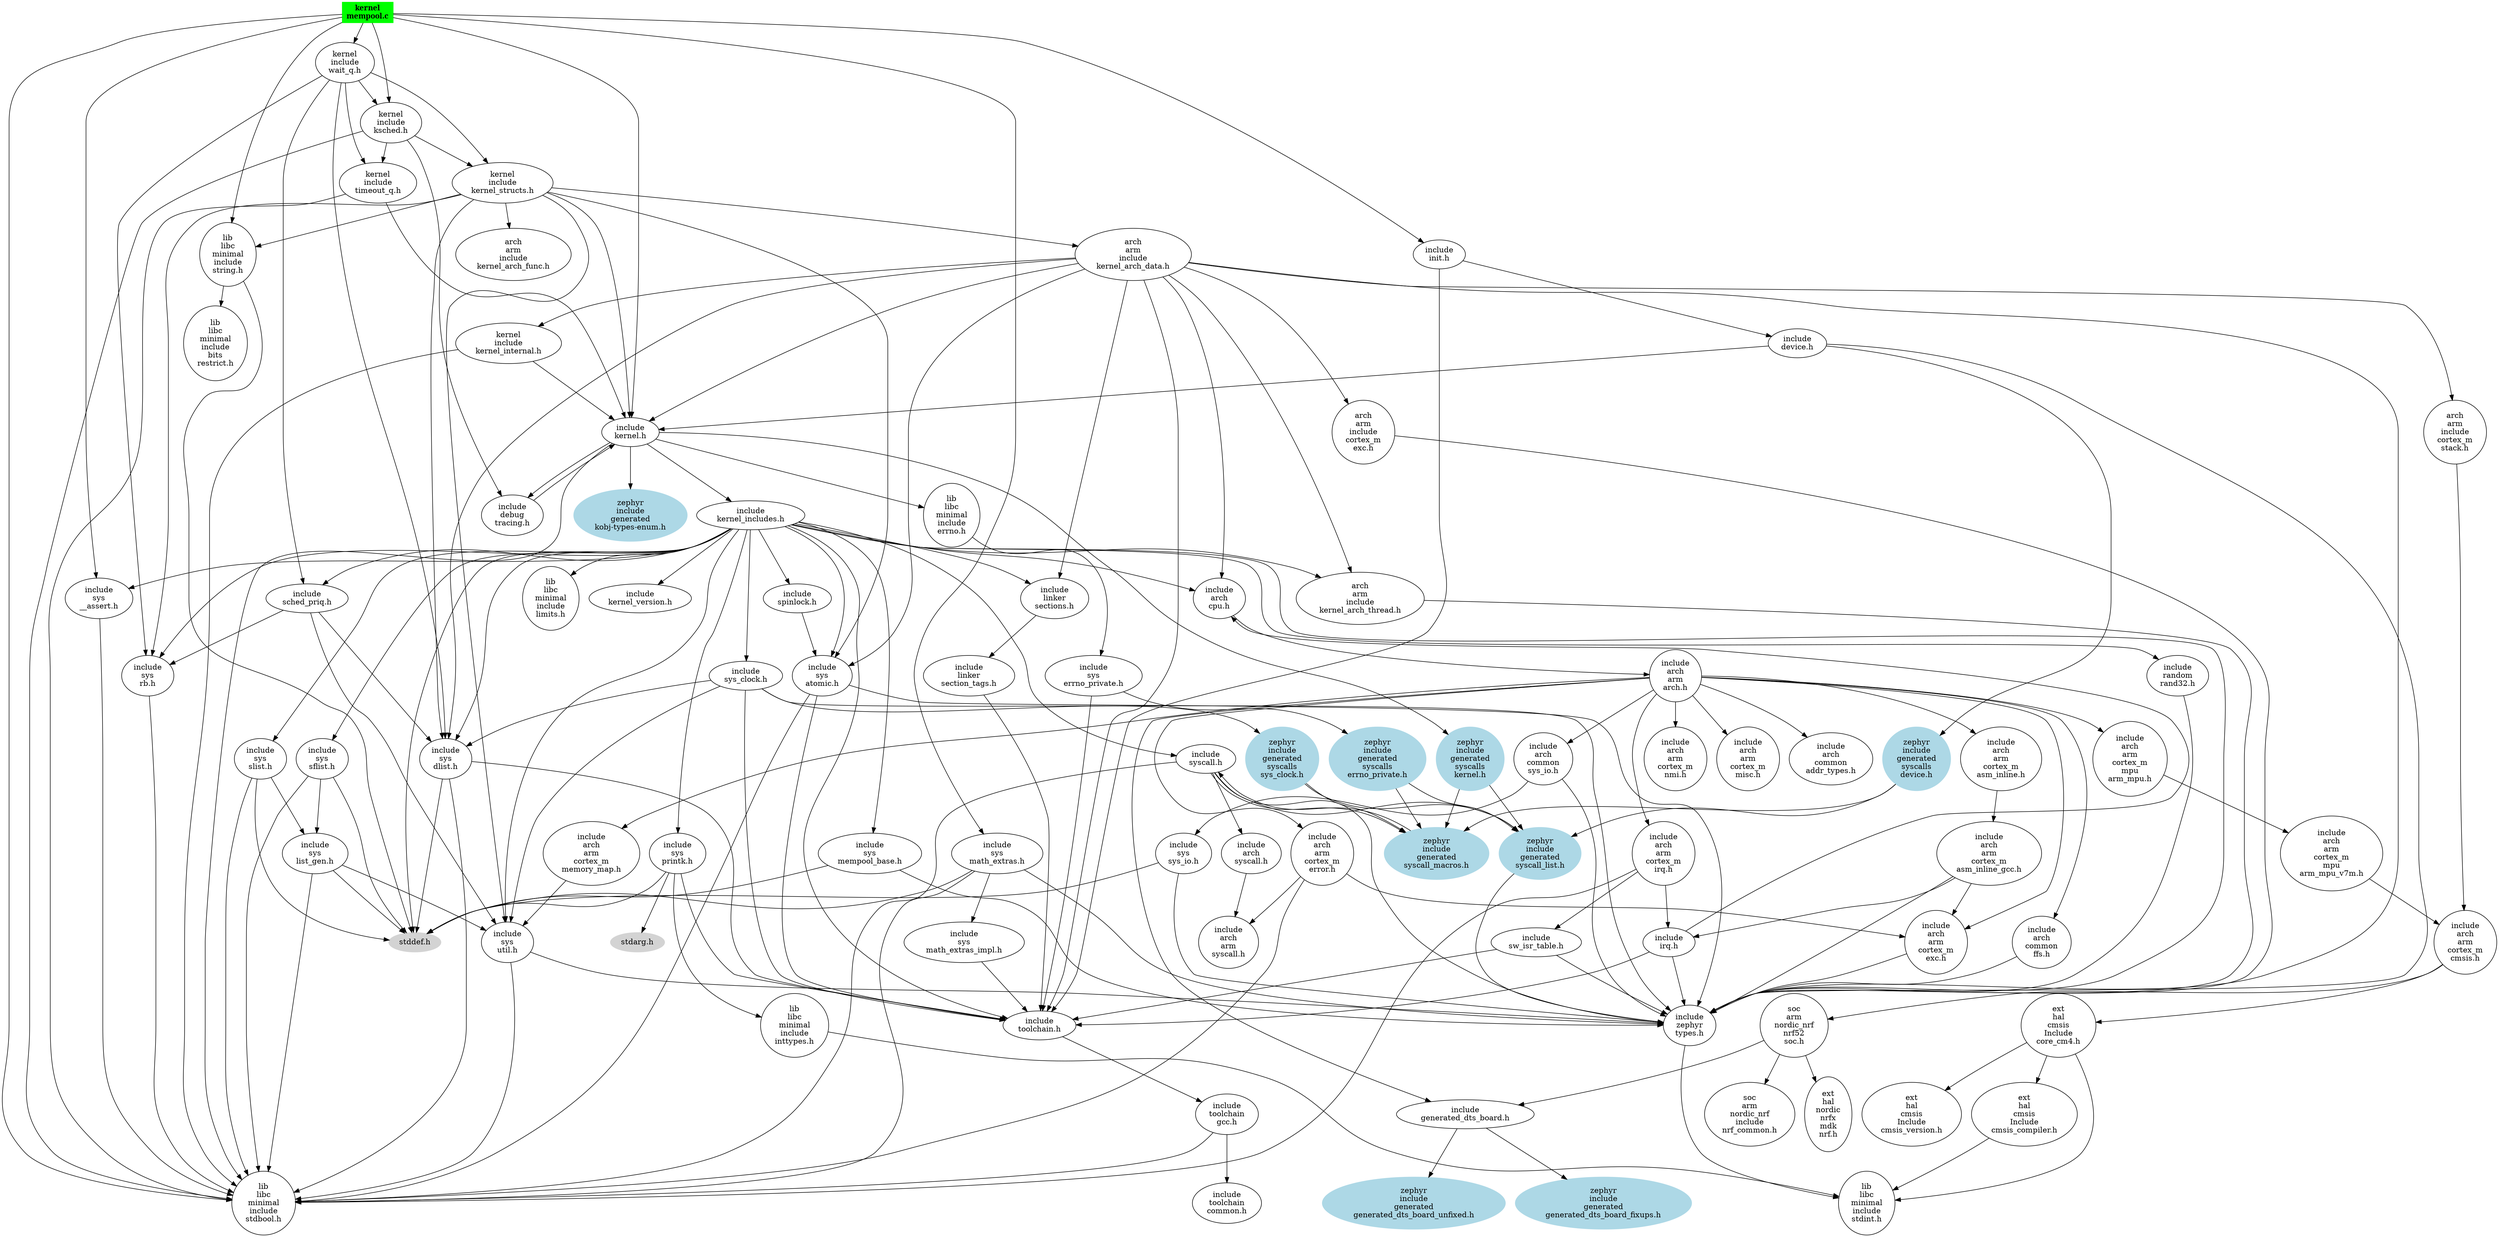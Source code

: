 // Include Map for C:\D\Sources\Zephyr.west\zephyrproject\zephyr\kernel\mempool.c
digraph {
	"kernel
mempool.c" [label="kernel
mempool.c" color=green fontname=bold shape=box style=filled]
	"kernel
mempool.c" -> "include
kernel.h"
	"kernel
mempool.c" -> "kernel
include
ksched.h"
	"kernel
mempool.c" -> "kernel
include
wait_q.h"
	"kernel
mempool.c" -> "include
init.h"
	"kernel
mempool.c" -> "lib
libc
minimal
include
string.h"
	"kernel
mempool.c" -> "include
sys
__assert.h"
	"kernel
mempool.c" -> "include
sys
math_extras.h"
	"kernel
mempool.c" -> "lib
libc
minimal
include
stdbool.h"
	"include
kernel.h" [label="include
kernel.h" color=black fontname="" shape=oval style=""]
	"include
kernel.h" -> "include
kernel_includes.h"
	"include
kernel.h" -> "lib
libc
minimal
include
errno.h"
	"include
kernel.h" -> "lib
libc
minimal
include
stdbool.h"
	"include
kernel.h" -> "zephyr
include
generated
kobj-types-enum.h"
	"include
kernel.h" -> "include
debug
tracing.h"
	"include
kernel.h" -> "zephyr
include
generated
syscalls
kernel.h"
	"kernel
include
ksched.h" [label="kernel
include
ksched.h" color=black fontname="" shape=oval style=""]
	"kernel
include
ksched.h" -> "kernel
include
kernel_structs.h"
	"kernel
include
ksched.h" -> "kernel
include
timeout_q.h"
	"kernel
include
ksched.h" -> "include
debug
tracing.h"
	"kernel
include
ksched.h" -> "lib
libc
minimal
include
stdbool.h"
	"kernel
include
wait_q.h" [label="kernel
include
wait_q.h" color=black fontname="" shape=oval style=""]
	"kernel
include
wait_q.h" -> "kernel
include
kernel_structs.h"
	"kernel
include
wait_q.h" -> "include
sys
dlist.h"
	"kernel
include
wait_q.h" -> "include
sys
rb.h"
	"kernel
include
wait_q.h" -> "kernel
include
ksched.h"
	"kernel
include
wait_q.h" -> "include
sched_priq.h"
	"kernel
include
wait_q.h" -> "kernel
include
timeout_q.h"
	"include
init.h" [label="include
init.h" color=black fontname="" shape=oval style=""]
	"include
init.h" -> "include
device.h"
	"include
init.h" -> "include
toolchain.h"
	"lib
libc
minimal
include
string.h" [label="lib
libc
minimal
include
string.h" color=black fontname="" shape=oval style=""]
	"lib
libc
minimal
include
string.h" -> "stddef.h"
	"lib
libc
minimal
include
string.h" -> "lib
libc
minimal
include
bits
restrict.h"
	"include
sys
__assert.h" [label="include
sys
__assert.h" color=black fontname="" shape=oval style=""]
	"include
sys
__assert.h" -> "lib
libc
minimal
include
stdbool.h"
	"include
sys
math_extras.h" [label="include
sys
math_extras.h" color=black fontname="" shape=oval style=""]
	"include
sys
math_extras.h" -> "include
zephyr
types.h"
	"include
sys
math_extras.h" -> "lib
libc
minimal
include
stdbool.h"
	"include
sys
math_extras.h" -> "stddef.h"
	"include
sys
math_extras.h" -> "include
sys
math_extras_impl.h"
	"lib
libc
minimal
include
stdbool.h" [label="lib
libc
minimal
include
stdbool.h" color=black fontname="" shape=oval style=""]
	"include
kernel_includes.h" [label="include
kernel_includes.h" color=black fontname="" shape=oval style=""]
	"include
kernel_includes.h" -> "stddef.h"
	"include
kernel_includes.h" -> "include
zephyr
types.h"
	"include
kernel_includes.h" -> "lib
libc
minimal
include
limits.h"
	"include
kernel_includes.h" -> "include
toolchain.h"
	"include
kernel_includes.h" -> "include
linker
sections.h"
	"include
kernel_includes.h" -> "include
sys
atomic.h"
	"include
kernel_includes.h" -> "include
sys
__assert.h"
	"include
kernel_includes.h" -> "include
sched_priq.h"
	"include
kernel_includes.h" -> "include
sys
dlist.h"
	"include
kernel_includes.h" -> "include
sys
slist.h"
	"include
kernel_includes.h" -> "include
sys
sflist.h"
	"include
kernel_includes.h" -> "include
sys
util.h"
	"include
kernel_includes.h" -> "include
sys
mempool_base.h"
	"include
kernel_includes.h" -> "include
kernel_version.h"
	"include
kernel_includes.h" -> "include
random
rand32.h"
	"include
kernel_includes.h" -> "arch
arm
include
kernel_arch_thread.h"
	"include
kernel_includes.h" -> "include
syscall.h"
	"include
kernel_includes.h" -> "include
sys
printk.h"
	"include
kernel_includes.h" -> "include
arch
cpu.h"
	"include
kernel_includes.h" -> "include
sys
rb.h"
	"include
kernel_includes.h" -> "include
sys_clock.h"
	"include
kernel_includes.h" -> "include
spinlock.h"
	"lib
libc
minimal
include
errno.h" [label="lib
libc
minimal
include
errno.h" color=black fontname="" shape=oval style=""]
	"lib
libc
minimal
include
errno.h" -> "include
sys
errno_private.h"
	"zephyr
include
generated
kobj-types-enum.h" [label="zephyr
include
generated
kobj-types-enum.h" color=lightblue fontname="" shape=oval style=filled]
	"include
debug
tracing.h" [label="include
debug
tracing.h" color=black fontname="" shape=oval style=""]
	"include
debug
tracing.h" -> "include
kernel.h"
	"zephyr
include
generated
syscalls
kernel.h" [label="zephyr
include
generated
syscalls
kernel.h" color=lightblue fontname="" shape=oval style=filled]
	"zephyr
include
generated
syscalls
kernel.h" -> "zephyr
include
generated
syscall_list.h"
	"zephyr
include
generated
syscalls
kernel.h" -> "zephyr
include
generated
syscall_macros.h"
	"kernel
include
kernel_structs.h" [label="kernel
include
kernel_structs.h" color=black fontname="" shape=oval style=""]
	"kernel
include
kernel_structs.h" -> "include
kernel.h"
	"kernel
include
kernel_structs.h" -> "include
sys
atomic.h"
	"kernel
include
kernel_structs.h" -> "include
sys
dlist.h"
	"kernel
include
kernel_structs.h" -> "include
sys
rb.h"
	"kernel
include
kernel_structs.h" -> "include
sys
util.h"
	"kernel
include
kernel_structs.h" -> "lib
libc
minimal
include
string.h"
	"kernel
include
kernel_structs.h" -> "arch
arm
include
kernel_arch_data.h"
	"kernel
include
kernel_structs.h" -> "arch
arm
include
kernel_arch_func.h"
	"kernel
include
timeout_q.h" [label="kernel
include
timeout_q.h" color=black fontname="" shape=oval style=""]
	"kernel
include
timeout_q.h" -> "include
kernel.h"
	"kernel
include
timeout_q.h" -> "lib
libc
minimal
include
stdbool.h"
	"include
sys
dlist.h" [label="include
sys
dlist.h" color=black fontname="" shape=oval style=""]
	"include
sys
dlist.h" -> "stddef.h"
	"include
sys
dlist.h" -> "lib
libc
minimal
include
stdbool.h"
	"include
sys
dlist.h" -> "include
toolchain.h"
	"include
sys
rb.h" [label="include
sys
rb.h" color=black fontname="" shape=oval style=""]
	"include
sys
rb.h" -> "lib
libc
minimal
include
stdbool.h"
	"include
sched_priq.h" [label="include
sched_priq.h" color=black fontname="" shape=oval style=""]
	"include
sched_priq.h" -> "include
sys
util.h"
	"include
sched_priq.h" -> "include
sys
dlist.h"
	"include
sched_priq.h" -> "include
sys
rb.h"
	"include
device.h" [label="include
device.h" color=black fontname="" shape=oval style=""]
	"include
device.h" -> "include
kernel.h"
	"include
device.h" -> "include
zephyr
types.h"
	"include
device.h" -> "zephyr
include
generated
syscalls
device.h"
	"include
toolchain.h" [label="include
toolchain.h" color=black fontname="" shape=oval style=""]
	"include
toolchain.h" -> "include
toolchain
gcc.h"
	"stddef.h" [label="stddef.h" color=lightgrey fontname="" shape=oval style=filled]
	"lib
libc
minimal
include
bits
restrict.h" [label="lib
libc
minimal
include
bits
restrict.h" color=black fontname="" shape=oval style=""]
	"include
zephyr
types.h" [label="include
zephyr
types.h" color=black fontname="" shape=oval style=""]
	"include
zephyr
types.h" -> "lib
libc
minimal
include
stdint.h"
	"include
sys
math_extras_impl.h" [label="include
sys
math_extras_impl.h" color=black fontname="" shape=oval style=""]
	"include
sys
math_extras_impl.h" -> "include
toolchain.h"
	"lib
libc
minimal
include
limits.h" [label="lib
libc
minimal
include
limits.h" color=black fontname="" shape=oval style=""]
	"include
linker
sections.h" [label="include
linker
sections.h" color=black fontname="" shape=oval style=""]
	"include
linker
sections.h" -> "include
linker
section_tags.h"
	"include
sys
atomic.h" [label="include
sys
atomic.h" color=black fontname="" shape=oval style=""]
	"include
sys
atomic.h" -> "lib
libc
minimal
include
stdbool.h"
	"include
sys
atomic.h" -> "include
toolchain.h"
	"include
sys
atomic.h" -> "include
zephyr
types.h"
	"include
sys
slist.h" [label="include
sys
slist.h" color=black fontname="" shape=oval style=""]
	"include
sys
slist.h" -> "stddef.h"
	"include
sys
slist.h" -> "lib
libc
minimal
include
stdbool.h"
	"include
sys
slist.h" -> "include
sys
list_gen.h"
	"include
sys
sflist.h" [label="include
sys
sflist.h" color=black fontname="" shape=oval style=""]
	"include
sys
sflist.h" -> "stddef.h"
	"include
sys
sflist.h" -> "lib
libc
minimal
include
stdbool.h"
	"include
sys
sflist.h" -> "include
sys
list_gen.h"
	"include
sys
util.h" [label="include
sys
util.h" color=black fontname="" shape=oval style=""]
	"include
sys
util.h" -> "include
zephyr
types.h"
	"include
sys
util.h" -> "lib
libc
minimal
include
stdbool.h"
	"include
sys
mempool_base.h" [label="include
sys
mempool_base.h" color=black fontname="" shape=oval style=""]
	"include
sys
mempool_base.h" -> "include
zephyr
types.h"
	"include
sys
mempool_base.h" -> "stddef.h"
	"include
kernel_version.h" [label="include
kernel_version.h" color=black fontname="" shape=oval style=""]
	"include
random
rand32.h" [label="include
random
rand32.h" color=black fontname="" shape=oval style=""]
	"include
random
rand32.h" -> "include
zephyr
types.h"
	"arch
arm
include
kernel_arch_thread.h" [label="arch
arm
include
kernel_arch_thread.h" color=black fontname="" shape=oval style=""]
	"arch
arm
include
kernel_arch_thread.h" -> "include
zephyr
types.h"
	"include
syscall.h" [label="include
syscall.h" color=black fontname="" shape=oval style=""]
	"include
syscall.h" -> "zephyr
include
generated
syscall_list.h"
	"include
syscall.h" -> "include
arch
syscall.h"
	"include
syscall.h" -> "lib
libc
minimal
include
stdbool.h"
	"include
syscall.h" -> "include
zephyr
types.h"
	"include
syscall.h" -> "zephyr
include
generated
syscall_macros.h"
	"include
sys
printk.h" [label="include
sys
printk.h" color=black fontname="" shape=oval style=""]
	"include
sys
printk.h" -> "include
toolchain.h"
	"include
sys
printk.h" -> "stddef.h"
	"include
sys
printk.h" -> "stdarg.h"
	"include
sys
printk.h" -> "lib
libc
minimal
include
inttypes.h"
	"include
arch
cpu.h" [label="include
arch
cpu.h" color=black fontname="" shape=oval style=""]
	"include
arch
cpu.h" -> "include
arch
arm
arch.h"
	"include
sys_clock.h" [label="include
sys_clock.h" color=black fontname="" shape=oval style=""]
	"include
sys_clock.h" -> "include
sys
util.h"
	"include
sys_clock.h" -> "include
sys
dlist.h"
	"include
sys_clock.h" -> "include
toolchain.h"
	"include
sys_clock.h" -> "include
zephyr
types.h"
	"include
sys_clock.h" -> "zephyr
include
generated
syscalls
sys_clock.h"
	"include
spinlock.h" [label="include
spinlock.h" color=black fontname="" shape=oval style=""]
	"include
spinlock.h" -> "include
sys
atomic.h"
	"include
sys
errno_private.h" [label="include
sys
errno_private.h" color=black fontname="" shape=oval style=""]
	"include
sys
errno_private.h" -> "include
toolchain.h"
	"include
sys
errno_private.h" -> "zephyr
include
generated
syscalls
errno_private.h"
	"zephyr
include
generated
syscall_list.h" [label="zephyr
include
generated
syscall_list.h" color=lightblue fontname="" shape=oval style=filled]
	"zephyr
include
generated
syscall_list.h" -> "include
zephyr
types.h"
	"zephyr
include
generated
syscall_macros.h" [label="zephyr
include
generated
syscall_macros.h" color=lightblue fontname="" shape=oval style=filled]
	"zephyr
include
generated
syscall_macros.h" -> "include
syscall.h"
	"arch
arm
include
kernel_arch_data.h" [label="arch
arm
include
kernel_arch_data.h" color=black fontname="" shape=oval style=""]
	"arch
arm
include
kernel_arch_data.h" -> "include
toolchain.h"
	"arch
arm
include
kernel_arch_data.h" -> "include
linker
sections.h"
	"arch
arm
include
kernel_arch_data.h" -> "include
arch
cpu.h"
	"arch
arm
include
kernel_arch_data.h" -> "arch
arm
include
kernel_arch_thread.h"
	"arch
arm
include
kernel_arch_data.h" -> "include
kernel.h"
	"arch
arm
include
kernel_arch_data.h" -> "kernel
include
kernel_internal.h"
	"arch
arm
include
kernel_arch_data.h" -> "include
zephyr
types.h"
	"arch
arm
include
kernel_arch_data.h" -> "include
sys
dlist.h"
	"arch
arm
include
kernel_arch_data.h" -> "include
sys
atomic.h"
	"arch
arm
include
kernel_arch_data.h" -> "arch
arm
include
cortex_m
stack.h"
	"arch
arm
include
kernel_arch_data.h" -> "arch
arm
include
cortex_m
exc.h"
	"arch
arm
include
kernel_arch_func.h" [label="arch
arm
include
kernel_arch_func.h" color=black fontname="" shape=oval style=""]
	"zephyr
include
generated
syscalls
device.h" [label="zephyr
include
generated
syscalls
device.h" color=lightblue fontname="" shape=oval style=filled]
	"zephyr
include
generated
syscalls
device.h" -> "zephyr
include
generated
syscall_list.h"
	"zephyr
include
generated
syscalls
device.h" -> "zephyr
include
generated
syscall_macros.h"
	"include
toolchain
gcc.h" [label="include
toolchain
gcc.h" color=black fontname="" shape=oval style=""]
	"include
toolchain
gcc.h" -> "include
toolchain
common.h"
	"include
toolchain
gcc.h" -> "lib
libc
minimal
include
stdbool.h"
	"lib
libc
minimal
include
stdint.h" [label="lib
libc
minimal
include
stdint.h" color=black fontname="" shape=oval style=""]
	"include
linker
section_tags.h" [label="include
linker
section_tags.h" color=black fontname="" shape=oval style=""]
	"include
linker
section_tags.h" -> "include
toolchain.h"
	"include
sys
list_gen.h" [label="include
sys
list_gen.h" color=black fontname="" shape=oval style=""]
	"include
sys
list_gen.h" -> "stddef.h"
	"include
sys
list_gen.h" -> "lib
libc
minimal
include
stdbool.h"
	"include
sys
list_gen.h" -> "include
sys
util.h"
	"include
arch
syscall.h" [label="include
arch
syscall.h" color=black fontname="" shape=oval style=""]
	"include
arch
syscall.h" -> "include
arch
arm
syscall.h"
	"stdarg.h" [label="stdarg.h" color=lightgrey fontname="" shape=oval style=filled]
	"lib
libc
minimal
include
inttypes.h" [label="lib
libc
minimal
include
inttypes.h" color=black fontname="" shape=oval style=""]
	"lib
libc
minimal
include
inttypes.h" -> "lib
libc
minimal
include
stdint.h"
	"include
arch
arm
arch.h" [label="include
arch
arm
arch.h" color=black fontname="" shape=oval style=""]
	"include
arch
arm
arch.h" -> "include
generated_dts_board.h"
	"include
arch
arm
arch.h" -> "include
arch
arm
cortex_m
exc.h"
	"include
arch
arm
arch.h" -> "include
arch
arm
cortex_m
irq.h"
	"include
arch
arm
arch.h" -> "include
arch
arm
cortex_m
error.h"
	"include
arch
arm
arch.h" -> "include
arch
arm
cortex_m
misc.h"
	"include
arch
arm
arch.h" -> "include
arch
arm
cortex_m
memory_map.h"
	"include
arch
arm
arch.h" -> "include
arch
arm
cortex_m
asm_inline.h"
	"include
arch
arm
arch.h" -> "include
arch
common
sys_io.h"
	"include
arch
arm
arch.h" -> "include
arch
common
addr_types.h"
	"include
arch
arm
arch.h" -> "include
arch
common
ffs.h"
	"include
arch
arm
arch.h" -> "include
arch
arm
cortex_m
nmi.h"
	"include
arch
arm
arch.h" -> "include
arch
arm
cortex_m
mpu
arm_mpu.h"
	"zephyr
include
generated
syscalls
sys_clock.h" [label="zephyr
include
generated
syscalls
sys_clock.h" color=lightblue fontname="" shape=oval style=filled]
	"zephyr
include
generated
syscalls
sys_clock.h" -> "zephyr
include
generated
syscall_list.h"
	"zephyr
include
generated
syscalls
sys_clock.h" -> "zephyr
include
generated
syscall_macros.h"
	"zephyr
include
generated
syscalls
errno_private.h" [label="zephyr
include
generated
syscalls
errno_private.h" color=lightblue fontname="" shape=oval style=filled]
	"zephyr
include
generated
syscalls
errno_private.h" -> "zephyr
include
generated
syscall_list.h"
	"zephyr
include
generated
syscalls
errno_private.h" -> "zephyr
include
generated
syscall_macros.h"
	"kernel
include
kernel_internal.h" [label="kernel
include
kernel_internal.h" color=black fontname="" shape=oval style=""]
	"kernel
include
kernel_internal.h" -> "include
kernel.h"
	"kernel
include
kernel_internal.h" -> "lib
libc
minimal
include
stdbool.h"
	"arch
arm
include
cortex_m
stack.h" [label="arch
arm
include
cortex_m
stack.h" color=black fontname="" shape=oval style=""]
	"arch
arm
include
cortex_m
stack.h" -> "include
arch
arm
cortex_m
cmsis.h"
	"arch
arm
include
cortex_m
exc.h" [label="arch
arm
include
cortex_m
exc.h" color=black fontname="" shape=oval style=""]
	"arch
arm
include
cortex_m
exc.h" -> "include
zephyr
types.h"
	"include
toolchain
common.h" [label="include
toolchain
common.h" color=black fontname="" shape=oval style=""]
	"include
arch
arm
syscall.h" [label="include
arch
arm
syscall.h" color=black fontname="" shape=oval style=""]
	"include
generated_dts_board.h" [label="include
generated_dts_board.h" color=black fontname="" shape=oval style=""]
	"include
generated_dts_board.h" -> "zephyr
include
generated
generated_dts_board_unfixed.h"
	"include
generated_dts_board.h" -> "zephyr
include
generated
generated_dts_board_fixups.h"
	"include
arch
arm
cortex_m
exc.h" [label="include
arch
arm
cortex_m
exc.h" color=black fontname="" shape=oval style=""]
	"include
arch
arm
cortex_m
exc.h" -> "include
zephyr
types.h"
	"include
arch
arm
cortex_m
irq.h" [label="include
arch
arm
cortex_m
irq.h" color=black fontname="" shape=oval style=""]
	"include
arch
arm
cortex_m
irq.h" -> "include
irq.h"
	"include
arch
arm
cortex_m
irq.h" -> "include
sw_isr_table.h"
	"include
arch
arm
cortex_m
irq.h" -> "lib
libc
minimal
include
stdbool.h"
	"include
arch
arm
cortex_m
error.h" [label="include
arch
arm
cortex_m
error.h" color=black fontname="" shape=oval style=""]
	"include
arch
arm
cortex_m
error.h" -> "include
arch
arm
syscall.h"
	"include
arch
arm
cortex_m
error.h" -> "include
arch
arm
cortex_m
exc.h"
	"include
arch
arm
cortex_m
error.h" -> "lib
libc
minimal
include
stdbool.h"
	"include
arch
arm
cortex_m
misc.h" [label="include
arch
arm
cortex_m
misc.h" color=black fontname="" shape=oval style=""]
	"include
arch
arm
cortex_m
memory_map.h" [label="include
arch
arm
cortex_m
memory_map.h" color=black fontname="" shape=oval style=""]
	"include
arch
arm
cortex_m
memory_map.h" -> "include
sys
util.h"
	"include
arch
arm
cortex_m
asm_inline.h" [label="include
arch
arm
cortex_m
asm_inline.h" color=black fontname="" shape=oval style=""]
	"include
arch
arm
cortex_m
asm_inline.h" -> "include
arch
arm
cortex_m
asm_inline_gcc.h"
	"include
arch
common
sys_io.h" [label="include
arch
common
sys_io.h" color=black fontname="" shape=oval style=""]
	"include
arch
common
sys_io.h" -> "include
zephyr
types.h"
	"include
arch
common
sys_io.h" -> "include
sys
sys_io.h"
	"include
arch
common
addr_types.h" [label="include
arch
common
addr_types.h" color=black fontname="" shape=oval style=""]
	"include
arch
common
ffs.h" [label="include
arch
common
ffs.h" color=black fontname="" shape=oval style=""]
	"include
arch
common
ffs.h" -> "include
zephyr
types.h"
	"include
arch
arm
cortex_m
nmi.h" [label="include
arch
arm
cortex_m
nmi.h" color=black fontname="" shape=oval style=""]
	"include
arch
arm
cortex_m
mpu
arm_mpu.h" [label="include
arch
arm
cortex_m
mpu
arm_mpu.h" color=black fontname="" shape=oval style=""]
	"include
arch
arm
cortex_m
mpu
arm_mpu.h" -> "include
arch
arm
cortex_m
mpu
arm_mpu_v7m.h"
	"include
arch
arm
cortex_m
cmsis.h" [label="include
arch
arm
cortex_m
cmsis.h" color=black fontname="" shape=oval style=""]
	"include
arch
arm
cortex_m
cmsis.h" -> "soc
arm
nordic_nrf
nrf52
soc.h"
	"include
arch
arm
cortex_m
cmsis.h" -> "ext
hal
cmsis
Include
core_cm4.h"
	"zephyr
include
generated
generated_dts_board_unfixed.h" [label="zephyr
include
generated
generated_dts_board_unfixed.h" color=lightblue fontname="" shape=oval style=filled]
	"zephyr
include
generated
generated_dts_board_fixups.h" [label="zephyr
include
generated
generated_dts_board_fixups.h" color=lightblue fontname="" shape=oval style=filled]
	"include
irq.h" [label="include
irq.h" color=black fontname="" shape=oval style=""]
	"include
irq.h" -> "include
arch
cpu.h"
	"include
irq.h" -> "include
toolchain.h"
	"include
irq.h" -> "include
zephyr
types.h"
	"include
sw_isr_table.h" [label="include
sw_isr_table.h" color=black fontname="" shape=oval style=""]
	"include
sw_isr_table.h" -> "include
zephyr
types.h"
	"include
sw_isr_table.h" -> "include
toolchain.h"
	"include
arch
arm
cortex_m
asm_inline_gcc.h" [label="include
arch
arm
cortex_m
asm_inline_gcc.h" color=black fontname="" shape=oval style=""]
	"include
arch
arm
cortex_m
asm_inline_gcc.h" -> "include
zephyr
types.h"
	"include
arch
arm
cortex_m
asm_inline_gcc.h" -> "include
arch
arm
cortex_m
exc.h"
	"include
arch
arm
cortex_m
asm_inline_gcc.h" -> "include
irq.h"
	"include
sys
sys_io.h" [label="include
sys
sys_io.h" color=black fontname="" shape=oval style=""]
	"include
sys
sys_io.h" -> "include
zephyr
types.h"
	"include
sys
sys_io.h" -> "stddef.h"
	"include
arch
arm
cortex_m
mpu
arm_mpu_v7m.h" [label="include
arch
arm
cortex_m
mpu
arm_mpu_v7m.h" color=black fontname="" shape=oval style=""]
	"include
arch
arm
cortex_m
mpu
arm_mpu_v7m.h" -> "include
arch
arm
cortex_m
cmsis.h"
	"soc
arm
nordic_nrf
nrf52
soc.h" [label="soc
arm
nordic_nrf
nrf52
soc.h" color=black fontname="" shape=oval style=""]
	"soc
arm
nordic_nrf
nrf52
soc.h" -> "soc
arm
nordic_nrf
include
nrf_common.h"
	"soc
arm
nordic_nrf
nrf52
soc.h" -> "ext
hal
nordic
nrfx
mdk
nrf.h"
	"soc
arm
nordic_nrf
nrf52
soc.h" -> "include
generated_dts_board.h"
	"ext
hal
cmsis
Include
core_cm4.h" [label="ext
hal
cmsis
Include
core_cm4.h" color=black fontname="" shape=oval style=""]
	"ext
hal
cmsis
Include
core_cm4.h" -> "lib
libc
minimal
include
stdint.h"
	"ext
hal
cmsis
Include
core_cm4.h" -> "ext
hal
cmsis
Include
cmsis_version.h"
	"ext
hal
cmsis
Include
core_cm4.h" -> "ext
hal
cmsis
Include
cmsis_compiler.h"
	"soc
arm
nordic_nrf
include
nrf_common.h" [label="soc
arm
nordic_nrf
include
nrf_common.h" color=black fontname="" shape=oval style=""]
	"ext
hal
nordic
nrfx
mdk
nrf.h" [label="ext
hal
nordic
nrfx
mdk
nrf.h" color=black fontname="" shape=oval style=""]
	"ext
hal
cmsis
Include
cmsis_version.h" [label="ext
hal
cmsis
Include
cmsis_version.h" color=black fontname="" shape=oval style=""]
	"ext
hal
cmsis
Include
cmsis_compiler.h" [label="ext
hal
cmsis
Include
cmsis_compiler.h" color=black fontname="" shape=oval style=""]
	"ext
hal
cmsis
Include
cmsis_compiler.h" -> "lib
libc
minimal
include
stdint.h"
}
